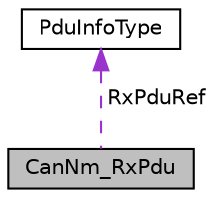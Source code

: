 digraph "CanNm_RxPdu"
{
  edge [fontname="Helvetica",fontsize="10",labelfontname="Helvetica",labelfontsize="10"];
  node [fontname="Helvetica",fontsize="10",shape=record];
  Node1 [label="CanNm_RxPdu",height=0.2,width=0.4,color="black", fillcolor="grey75", style="filled", fontcolor="black"];
  Node2 -> Node1 [dir="back",color="darkorchid3",fontsize="10",style="dashed",label=" RxPduRef" ,fontname="Helvetica"];
  Node2 [label="PduInfoType",height=0.2,width=0.4,color="black", fillcolor="white", style="filled",URL="$structPduInfoType.html"];
}
